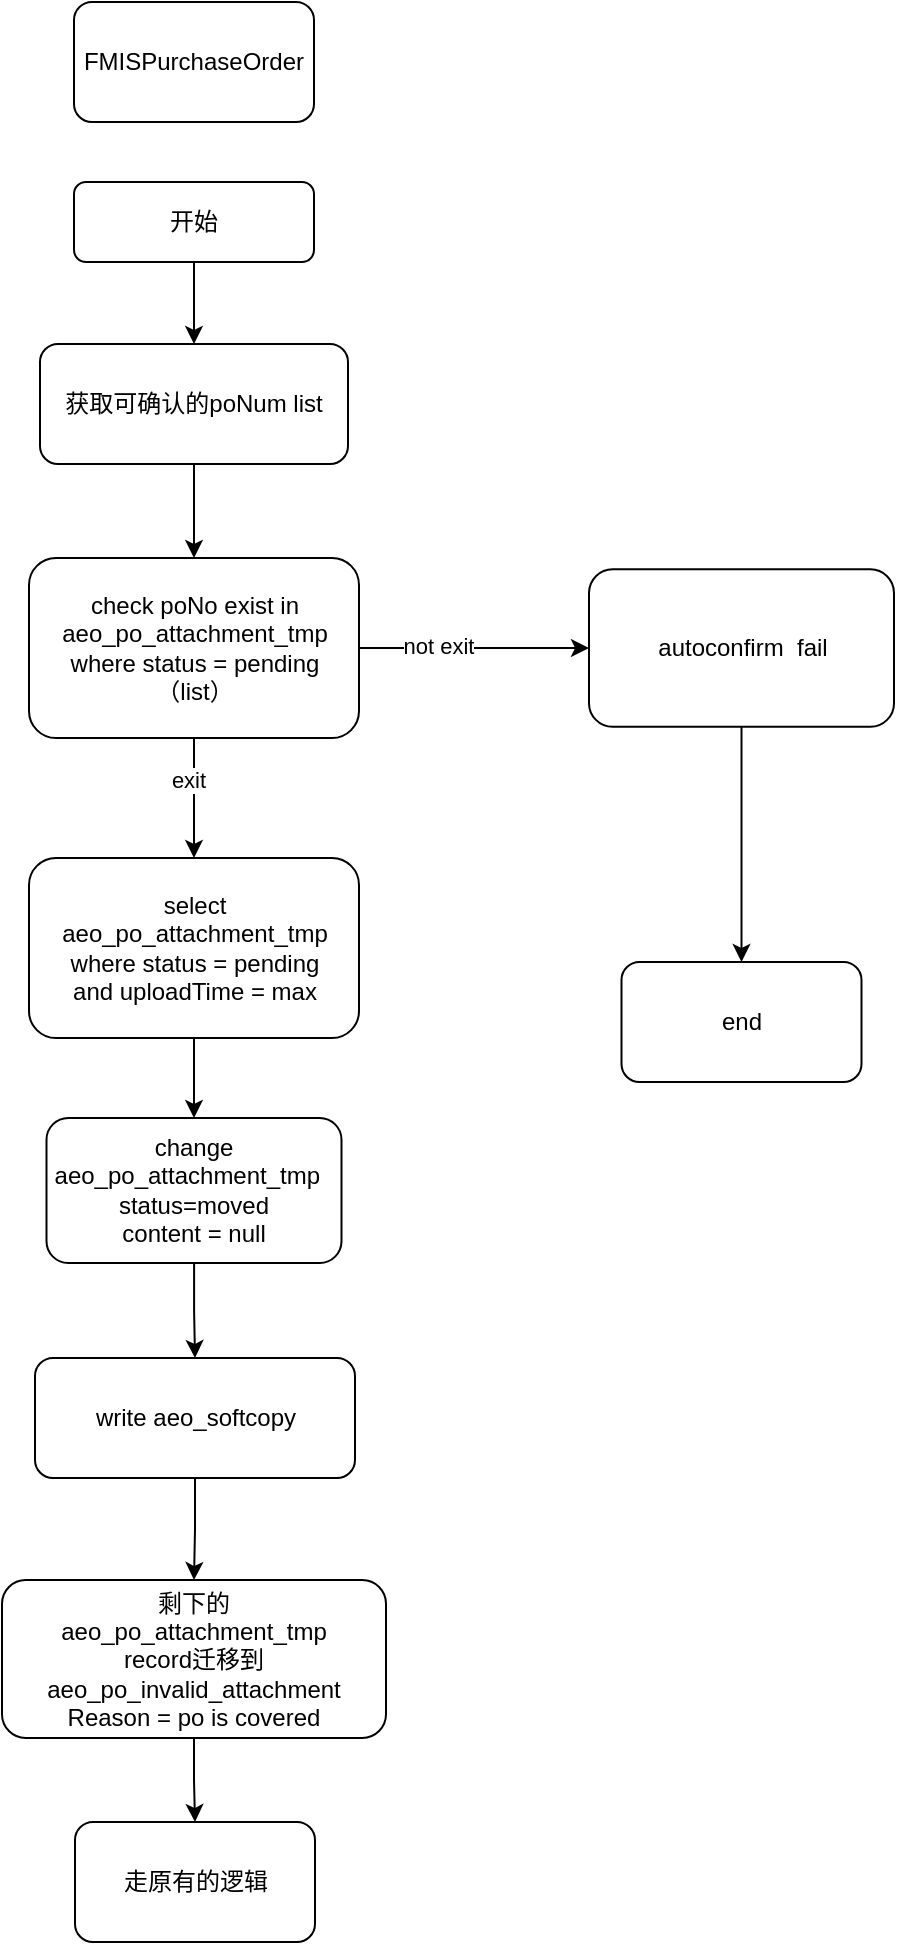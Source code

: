 <mxfile version="20.8.18" type="github">
  <diagram id="C5RBs43oDa-KdzZeNtuy" name="Page-1">
    <mxGraphModel dx="607" dy="782" grid="1" gridSize="10" guides="1" tooltips="1" connect="1" arrows="1" fold="1" page="1" pageScale="1" pageWidth="827" pageHeight="1169" math="0" shadow="0">
      <root>
        <mxCell id="WIyWlLk6GJQsqaUBKTNV-0" />
        <mxCell id="WIyWlLk6GJQsqaUBKTNV-1" parent="WIyWlLk6GJQsqaUBKTNV-0" />
        <mxCell id="ZSL9aYJ1CrrZI9BVu0jY-0" style="edgeStyle=orthogonalEdgeStyle;rounded=0;orthogonalLoop=1;jettySize=auto;html=1;exitX=0.5;exitY=1;exitDx=0;exitDy=0;entryX=0.5;entryY=0;entryDx=0;entryDy=0;" edge="1" parent="WIyWlLk6GJQsqaUBKTNV-1" source="ZSL9aYJ1CrrZI9BVu0jY-1" target="ZSL9aYJ1CrrZI9BVu0jY-19">
          <mxGeometry relative="1" as="geometry" />
        </mxCell>
        <mxCell id="ZSL9aYJ1CrrZI9BVu0jY-1" value="开始" style="rounded=1;whiteSpace=wrap;html=1;fontSize=12;glass=0;strokeWidth=1;shadow=0;" vertex="1" parent="WIyWlLk6GJQsqaUBKTNV-1">
          <mxGeometry x="1146" y="120" width="120" height="40" as="geometry" />
        </mxCell>
        <mxCell id="ZSL9aYJ1CrrZI9BVu0jY-2" value="FMISPurchaseOrder" style="rounded=1;whiteSpace=wrap;html=1;" vertex="1" parent="WIyWlLk6GJQsqaUBKTNV-1">
          <mxGeometry x="1146" y="30" width="120" height="60" as="geometry" />
        </mxCell>
        <mxCell id="ZSL9aYJ1CrrZI9BVu0jY-3" value="" style="edgeStyle=orthogonalEdgeStyle;rounded=0;orthogonalLoop=1;jettySize=auto;html=1;entryX=0;entryY=0.5;entryDx=0;entryDy=0;" edge="1" parent="WIyWlLk6GJQsqaUBKTNV-1" source="ZSL9aYJ1CrrZI9BVu0jY-7" target="ZSL9aYJ1CrrZI9BVu0jY-9">
          <mxGeometry relative="1" as="geometry">
            <mxPoint x="1377.25" y="353" as="targetPoint" />
          </mxGeometry>
        </mxCell>
        <mxCell id="ZSL9aYJ1CrrZI9BVu0jY-4" value="not exit" style="edgeLabel;html=1;align=center;verticalAlign=middle;resizable=0;points=[];" vertex="1" connectable="0" parent="ZSL9aYJ1CrrZI9BVu0jY-3">
          <mxGeometry x="-0.317" y="2" relative="1" as="geometry">
            <mxPoint y="1" as="offset" />
          </mxGeometry>
        </mxCell>
        <mxCell id="ZSL9aYJ1CrrZI9BVu0jY-5" value="" style="edgeStyle=orthogonalEdgeStyle;rounded=0;orthogonalLoop=1;jettySize=auto;html=1;entryX=0.5;entryY=0;entryDx=0;entryDy=0;" edge="1" parent="WIyWlLk6GJQsqaUBKTNV-1" source="ZSL9aYJ1CrrZI9BVu0jY-7" target="ZSL9aYJ1CrrZI9BVu0jY-16">
          <mxGeometry relative="1" as="geometry">
            <mxPoint x="1206.5" y="478" as="targetPoint" />
          </mxGeometry>
        </mxCell>
        <mxCell id="ZSL9aYJ1CrrZI9BVu0jY-6" value="exit" style="edgeLabel;html=1;align=center;verticalAlign=middle;resizable=0;points=[];" vertex="1" connectable="0" parent="ZSL9aYJ1CrrZI9BVu0jY-5">
          <mxGeometry x="-0.294" y="-2" relative="1" as="geometry">
            <mxPoint x="-1" as="offset" />
          </mxGeometry>
        </mxCell>
        <mxCell id="ZSL9aYJ1CrrZI9BVu0jY-7" value="&lt;div&gt;check poNo exist in aeo_po_attachment_tmp&lt;/div&gt;&lt;div&gt;where status = pending&lt;/div&gt;&lt;div&gt;（list）&lt;br&gt;&lt;/div&gt;" style="rounded=1;whiteSpace=wrap;html=1;" vertex="1" parent="WIyWlLk6GJQsqaUBKTNV-1">
          <mxGeometry x="1123.5" y="308" width="165" height="90" as="geometry" />
        </mxCell>
        <mxCell id="ZSL9aYJ1CrrZI9BVu0jY-22" style="edgeStyle=orthogonalEdgeStyle;rounded=0;orthogonalLoop=1;jettySize=auto;html=1;exitX=0.5;exitY=1;exitDx=0;exitDy=0;entryX=0.5;entryY=0;entryDx=0;entryDy=0;" edge="1" parent="WIyWlLk6GJQsqaUBKTNV-1" source="ZSL9aYJ1CrrZI9BVu0jY-9" target="ZSL9aYJ1CrrZI9BVu0jY-14">
          <mxGeometry relative="1" as="geometry" />
        </mxCell>
        <mxCell id="ZSL9aYJ1CrrZI9BVu0jY-9" value="autoconfirm&amp;nbsp; fail" style="whiteSpace=wrap;html=1;rounded=1;" vertex="1" parent="WIyWlLk6GJQsqaUBKTNV-1">
          <mxGeometry x="1403.5" y="313.63" width="152.5" height="78.75" as="geometry" />
        </mxCell>
        <mxCell id="ZSL9aYJ1CrrZI9BVu0jY-10" value="" style="edgeStyle=orthogonalEdgeStyle;rounded=0;orthogonalLoop=1;jettySize=auto;html=1;" edge="1" parent="WIyWlLk6GJQsqaUBKTNV-1" source="ZSL9aYJ1CrrZI9BVu0jY-11" target="ZSL9aYJ1CrrZI9BVu0jY-13">
          <mxGeometry relative="1" as="geometry" />
        </mxCell>
        <mxCell id="ZSL9aYJ1CrrZI9BVu0jY-11" value="&lt;div&gt;change aeo_po_attachment_tmp&amp;nbsp;&amp;nbsp; status=moved&lt;/div&gt;&lt;div&gt;content = null&lt;br&gt;&lt;/div&gt;" style="whiteSpace=wrap;html=1;rounded=1;" vertex="1" parent="WIyWlLk6GJQsqaUBKTNV-1">
          <mxGeometry x="1132.25" y="588" width="147.5" height="72.5" as="geometry" />
        </mxCell>
        <mxCell id="ZSL9aYJ1CrrZI9BVu0jY-12" value="" style="edgeStyle=orthogonalEdgeStyle;rounded=0;orthogonalLoop=1;jettySize=auto;html=1;" edge="1" parent="WIyWlLk6GJQsqaUBKTNV-1" source="ZSL9aYJ1CrrZI9BVu0jY-13" target="ZSL9aYJ1CrrZI9BVu0jY-17">
          <mxGeometry relative="1" as="geometry" />
        </mxCell>
        <mxCell id="ZSL9aYJ1CrrZI9BVu0jY-13" value="write aeo_softcopy" style="rounded=1;whiteSpace=wrap;html=1;" vertex="1" parent="WIyWlLk6GJQsqaUBKTNV-1">
          <mxGeometry x="1126.5" y="708" width="160" height="60" as="geometry" />
        </mxCell>
        <mxCell id="ZSL9aYJ1CrrZI9BVu0jY-14" value="end" style="rounded=1;whiteSpace=wrap;html=1;" vertex="1" parent="WIyWlLk6GJQsqaUBKTNV-1">
          <mxGeometry x="1419.75" y="510" width="120" height="60" as="geometry" />
        </mxCell>
        <mxCell id="ZSL9aYJ1CrrZI9BVu0jY-15" style="edgeStyle=orthogonalEdgeStyle;rounded=0;orthogonalLoop=1;jettySize=auto;html=1;exitX=0.5;exitY=1;exitDx=0;exitDy=0;entryX=0.5;entryY=0;entryDx=0;entryDy=0;" edge="1" parent="WIyWlLk6GJQsqaUBKTNV-1" source="ZSL9aYJ1CrrZI9BVu0jY-16" target="ZSL9aYJ1CrrZI9BVu0jY-11">
          <mxGeometry relative="1" as="geometry" />
        </mxCell>
        <mxCell id="ZSL9aYJ1CrrZI9BVu0jY-16" value="&lt;div&gt;select aeo_po_attachment_tmp&lt;/div&gt;&lt;div&gt;where status = pending&lt;/div&gt;&lt;div&gt;and uploadTime = max&lt;br&gt;&lt;/div&gt;" style="rounded=1;whiteSpace=wrap;html=1;" vertex="1" parent="WIyWlLk6GJQsqaUBKTNV-1">
          <mxGeometry x="1123.5" y="458" width="165" height="90" as="geometry" />
        </mxCell>
        <mxCell id="ZSL9aYJ1CrrZI9BVu0jY-21" value="" style="edgeStyle=orthogonalEdgeStyle;rounded=0;orthogonalLoop=1;jettySize=auto;html=1;" edge="1" parent="WIyWlLk6GJQsqaUBKTNV-1" source="ZSL9aYJ1CrrZI9BVu0jY-17" target="ZSL9aYJ1CrrZI9BVu0jY-20">
          <mxGeometry relative="1" as="geometry" />
        </mxCell>
        <mxCell id="ZSL9aYJ1CrrZI9BVu0jY-17" value="&lt;div&gt;剩下的&lt;/div&gt;&lt;div&gt;aeo_po_attachment_tmp&lt;/div&gt;&lt;div&gt;record迁移到aeo_po_invalid_attachment&lt;br&gt;Reason = &lt;span class=&quot;HwtZe&quot; lang=&quot;en&quot;&gt;&lt;span class=&quot;jCAhz ChMk0b&quot;&gt;&lt;span class=&quot;ryNqvb&quot;&gt;po is covered&lt;/span&gt;&lt;/span&gt;&lt;/span&gt;&lt;/div&gt;" style="whiteSpace=wrap;html=1;rounded=1;" vertex="1" parent="WIyWlLk6GJQsqaUBKTNV-1">
          <mxGeometry x="1110" y="819" width="192" height="79" as="geometry" />
        </mxCell>
        <mxCell id="ZSL9aYJ1CrrZI9BVu0jY-18" style="edgeStyle=orthogonalEdgeStyle;rounded=0;orthogonalLoop=1;jettySize=auto;html=1;exitX=0.5;exitY=1;exitDx=0;exitDy=0;entryX=0.5;entryY=0;entryDx=0;entryDy=0;" edge="1" parent="WIyWlLk6GJQsqaUBKTNV-1" source="ZSL9aYJ1CrrZI9BVu0jY-19" target="ZSL9aYJ1CrrZI9BVu0jY-7">
          <mxGeometry relative="1" as="geometry" />
        </mxCell>
        <mxCell id="ZSL9aYJ1CrrZI9BVu0jY-19" value="获取可确认的poNum list" style="rounded=1;whiteSpace=wrap;html=1;" vertex="1" parent="WIyWlLk6GJQsqaUBKTNV-1">
          <mxGeometry x="1129" y="201" width="154" height="60" as="geometry" />
        </mxCell>
        <mxCell id="ZSL9aYJ1CrrZI9BVu0jY-20" value="走原有的逻辑" style="whiteSpace=wrap;html=1;rounded=1;" vertex="1" parent="WIyWlLk6GJQsqaUBKTNV-1">
          <mxGeometry x="1146.5" y="940" width="120" height="60" as="geometry" />
        </mxCell>
      </root>
    </mxGraphModel>
  </diagram>
</mxfile>
